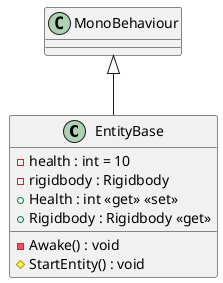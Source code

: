 @startuml
class EntityBase {
    - health : int = 10
    - rigidbody : Rigidbody
    + Health : int <<get>> <<set>>
    + Rigidbody : Rigidbody <<get>>
    - Awake() : void
    # StartEntity() : void
}
MonoBehaviour <|-- EntityBase
@enduml
